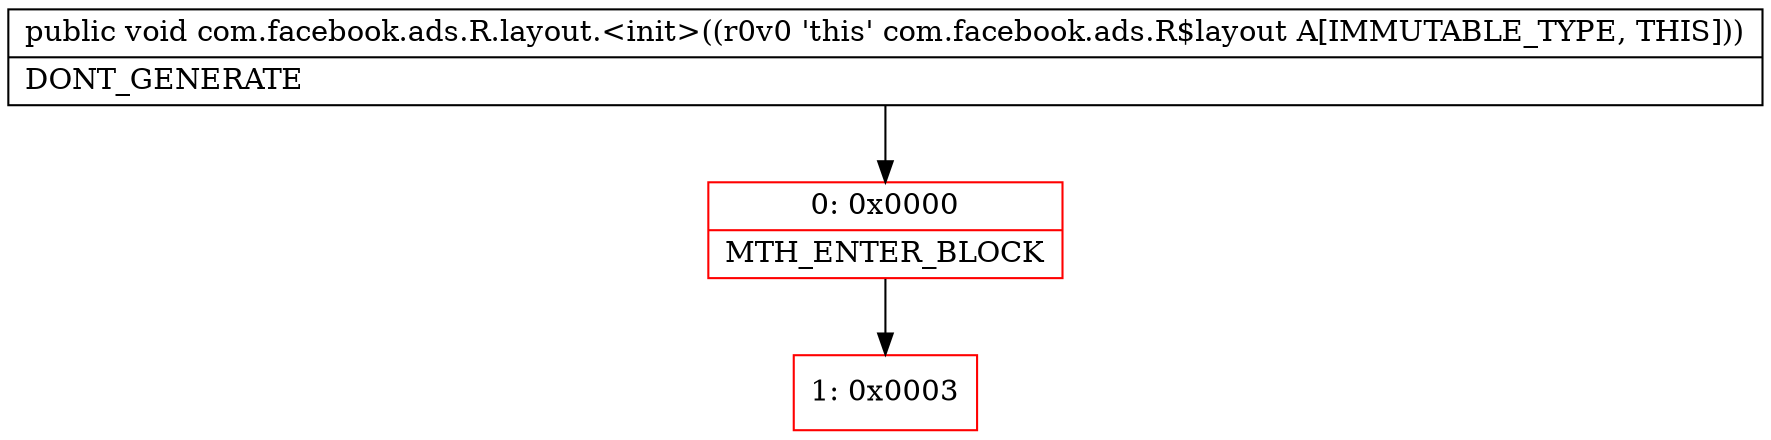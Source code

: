 digraph "CFG forcom.facebook.ads.R.layout.\<init\>()V" {
subgraph cluster_Region_159264482 {
label = "R(0)";
node [shape=record,color=blue];
}
Node_0 [shape=record,color=red,label="{0\:\ 0x0000|MTH_ENTER_BLOCK\l}"];
Node_1 [shape=record,color=red,label="{1\:\ 0x0003}"];
MethodNode[shape=record,label="{public void com.facebook.ads.R.layout.\<init\>((r0v0 'this' com.facebook.ads.R$layout A[IMMUTABLE_TYPE, THIS]))  | DONT_GENERATE\l}"];
MethodNode -> Node_0;
Node_0 -> Node_1;
}

